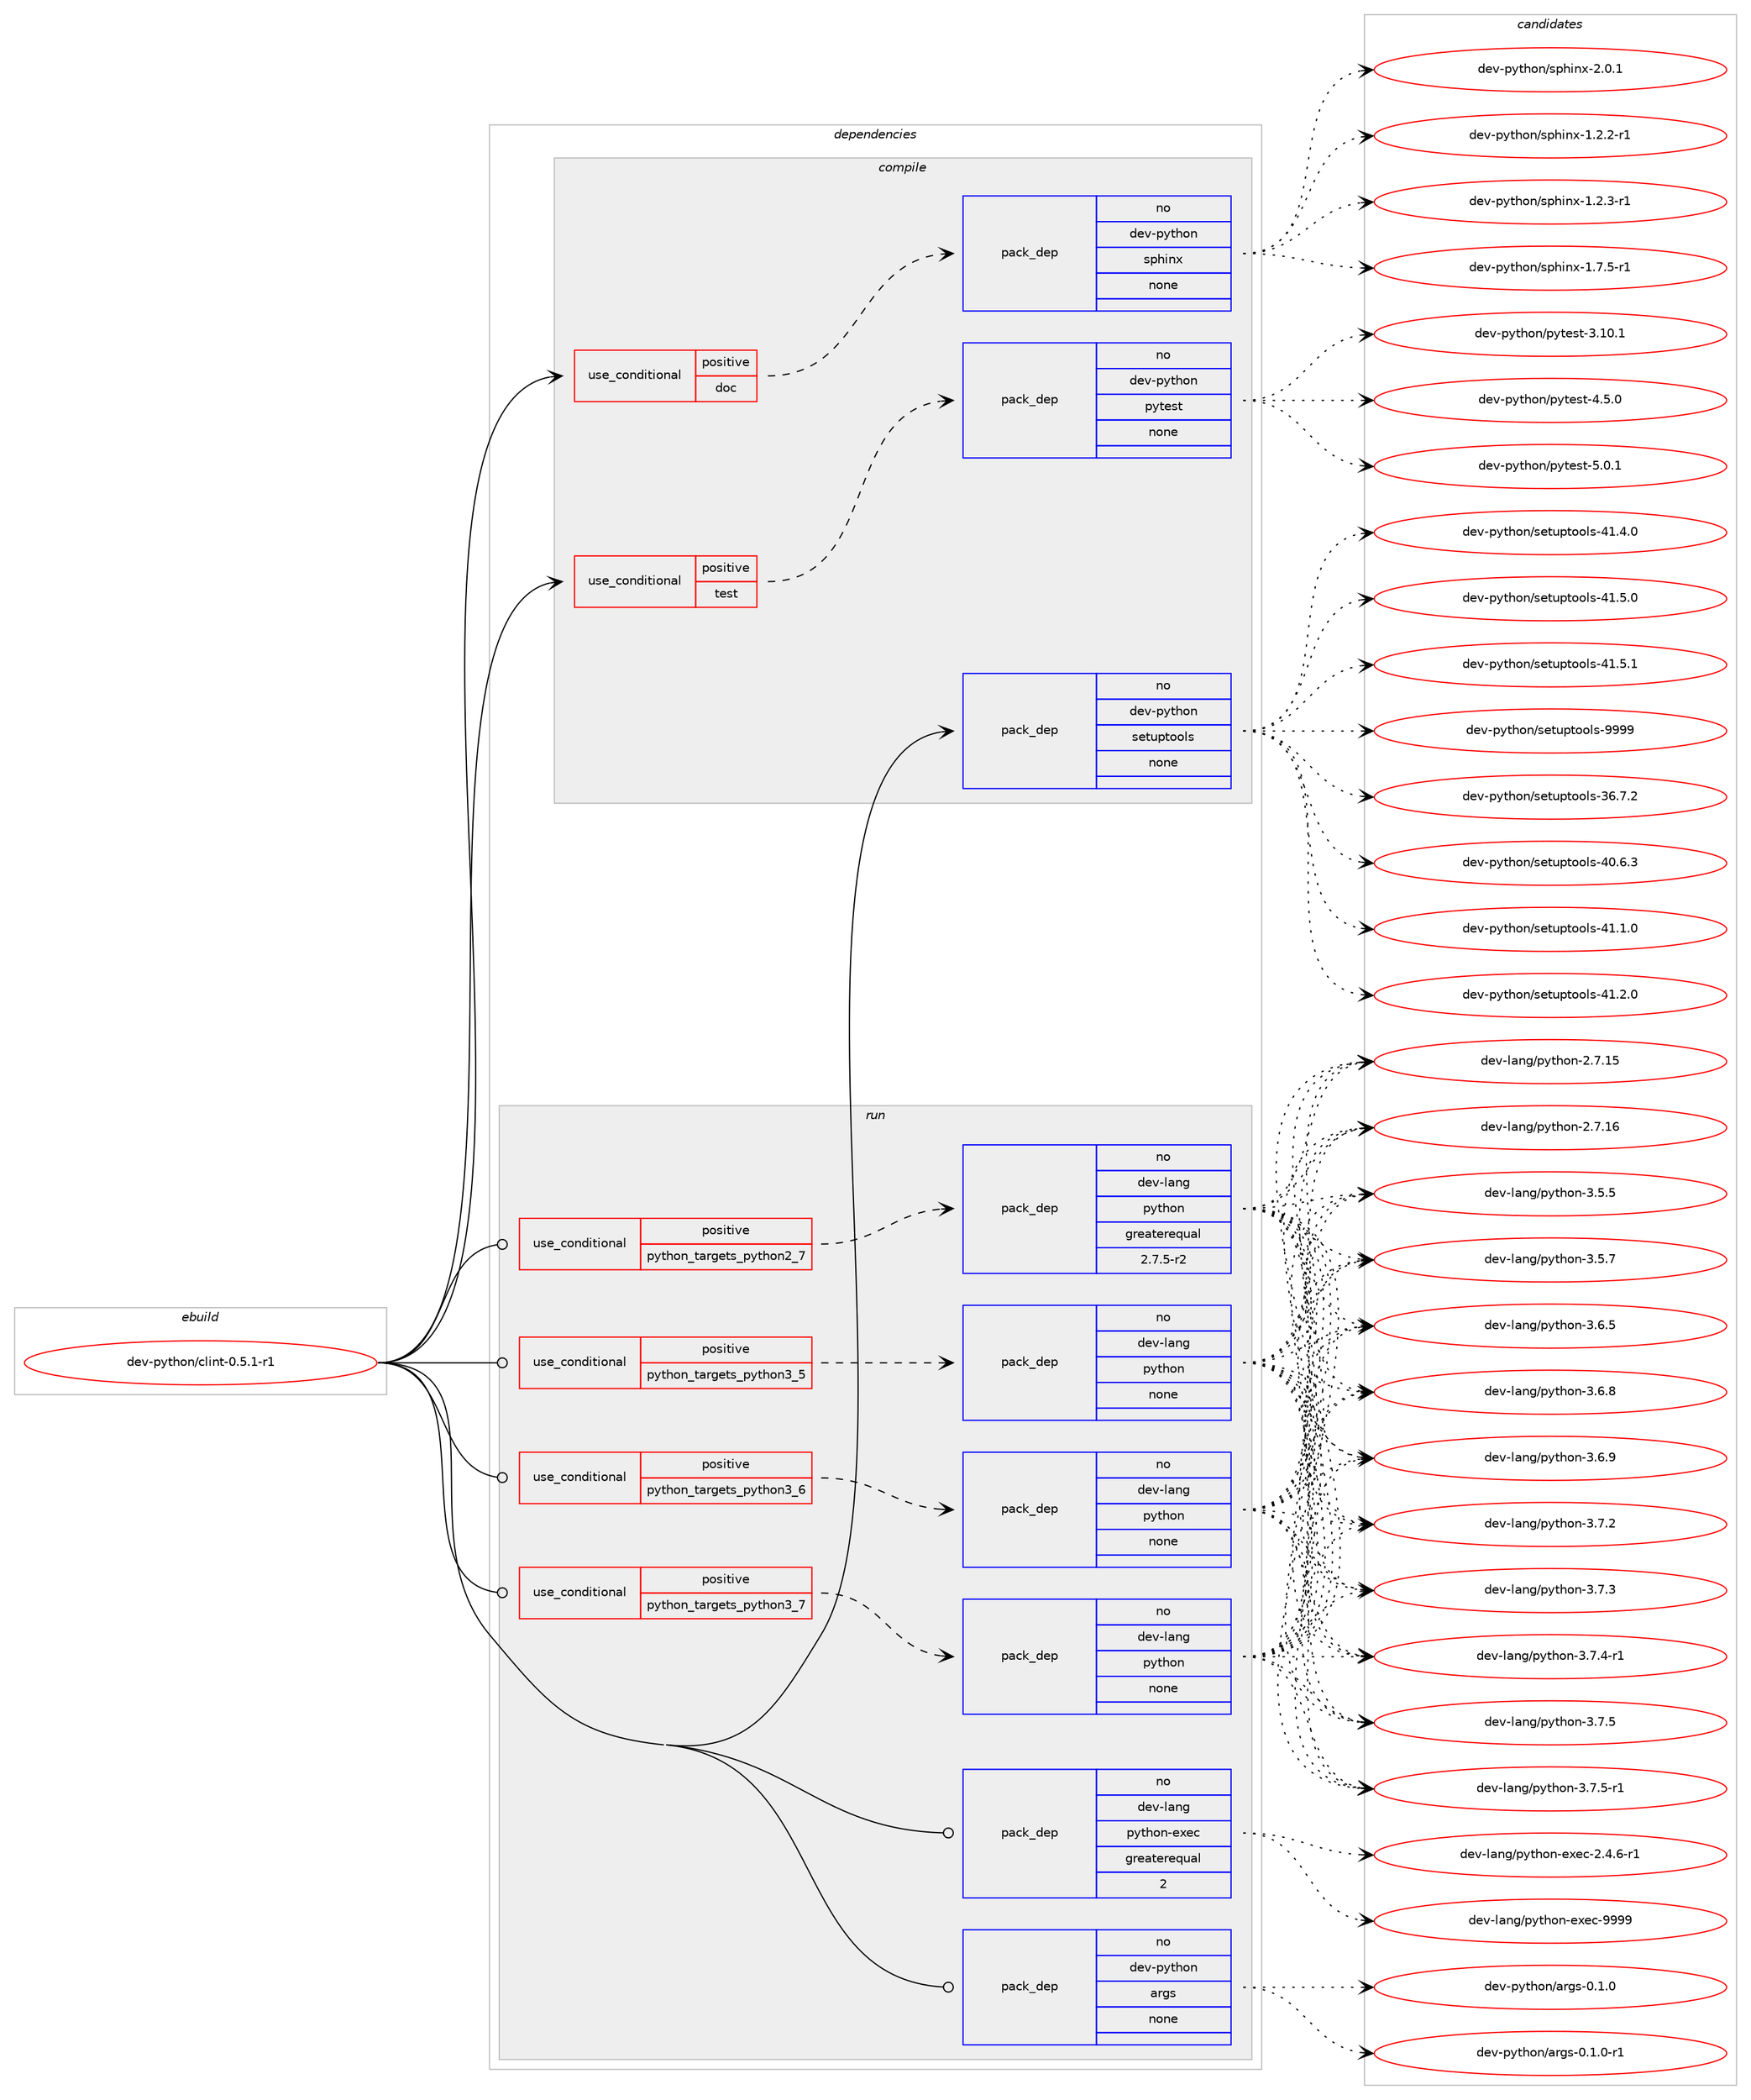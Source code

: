 digraph prolog {

# *************
# Graph options
# *************

newrank=true;
concentrate=true;
compound=true;
graph [rankdir=LR,fontname=Helvetica,fontsize=10,ranksep=1.5];#, ranksep=2.5, nodesep=0.2];
edge  [arrowhead=vee];
node  [fontname=Helvetica,fontsize=10];

# **********
# The ebuild
# **********

subgraph cluster_leftcol {
color=gray;
rank=same;
label=<<i>ebuild</i>>;
id [label="dev-python/clint-0.5.1-r1", color=red, width=4, href="../dev-python/clint-0.5.1-r1.svg"];
}

# ****************
# The dependencies
# ****************

subgraph cluster_midcol {
color=gray;
label=<<i>dependencies</i>>;
subgraph cluster_compile {
fillcolor="#eeeeee";
style=filled;
label=<<i>compile</i>>;
subgraph cond137650 {
dependency599290 [label=<<TABLE BORDER="0" CELLBORDER="1" CELLSPACING="0" CELLPADDING="4"><TR><TD ROWSPAN="3" CELLPADDING="10">use_conditional</TD></TR><TR><TD>positive</TD></TR><TR><TD>doc</TD></TR></TABLE>>, shape=none, color=red];
subgraph pack449861 {
dependency599291 [label=<<TABLE BORDER="0" CELLBORDER="1" CELLSPACING="0" CELLPADDING="4" WIDTH="220"><TR><TD ROWSPAN="6" CELLPADDING="30">pack_dep</TD></TR><TR><TD WIDTH="110">no</TD></TR><TR><TD>dev-python</TD></TR><TR><TD>sphinx</TD></TR><TR><TD>none</TD></TR><TR><TD></TD></TR></TABLE>>, shape=none, color=blue];
}
dependency599290:e -> dependency599291:w [weight=20,style="dashed",arrowhead="vee"];
}
id:e -> dependency599290:w [weight=20,style="solid",arrowhead="vee"];
subgraph cond137651 {
dependency599292 [label=<<TABLE BORDER="0" CELLBORDER="1" CELLSPACING="0" CELLPADDING="4"><TR><TD ROWSPAN="3" CELLPADDING="10">use_conditional</TD></TR><TR><TD>positive</TD></TR><TR><TD>test</TD></TR></TABLE>>, shape=none, color=red];
subgraph pack449862 {
dependency599293 [label=<<TABLE BORDER="0" CELLBORDER="1" CELLSPACING="0" CELLPADDING="4" WIDTH="220"><TR><TD ROWSPAN="6" CELLPADDING="30">pack_dep</TD></TR><TR><TD WIDTH="110">no</TD></TR><TR><TD>dev-python</TD></TR><TR><TD>pytest</TD></TR><TR><TD>none</TD></TR><TR><TD></TD></TR></TABLE>>, shape=none, color=blue];
}
dependency599292:e -> dependency599293:w [weight=20,style="dashed",arrowhead="vee"];
}
id:e -> dependency599292:w [weight=20,style="solid",arrowhead="vee"];
subgraph pack449863 {
dependency599294 [label=<<TABLE BORDER="0" CELLBORDER="1" CELLSPACING="0" CELLPADDING="4" WIDTH="220"><TR><TD ROWSPAN="6" CELLPADDING="30">pack_dep</TD></TR><TR><TD WIDTH="110">no</TD></TR><TR><TD>dev-python</TD></TR><TR><TD>setuptools</TD></TR><TR><TD>none</TD></TR><TR><TD></TD></TR></TABLE>>, shape=none, color=blue];
}
id:e -> dependency599294:w [weight=20,style="solid",arrowhead="vee"];
}
subgraph cluster_compileandrun {
fillcolor="#eeeeee";
style=filled;
label=<<i>compile and run</i>>;
}
subgraph cluster_run {
fillcolor="#eeeeee";
style=filled;
label=<<i>run</i>>;
subgraph cond137652 {
dependency599295 [label=<<TABLE BORDER="0" CELLBORDER="1" CELLSPACING="0" CELLPADDING="4"><TR><TD ROWSPAN="3" CELLPADDING="10">use_conditional</TD></TR><TR><TD>positive</TD></TR><TR><TD>python_targets_python2_7</TD></TR></TABLE>>, shape=none, color=red];
subgraph pack449864 {
dependency599296 [label=<<TABLE BORDER="0" CELLBORDER="1" CELLSPACING="0" CELLPADDING="4" WIDTH="220"><TR><TD ROWSPAN="6" CELLPADDING="30">pack_dep</TD></TR><TR><TD WIDTH="110">no</TD></TR><TR><TD>dev-lang</TD></TR><TR><TD>python</TD></TR><TR><TD>greaterequal</TD></TR><TR><TD>2.7.5-r2</TD></TR></TABLE>>, shape=none, color=blue];
}
dependency599295:e -> dependency599296:w [weight=20,style="dashed",arrowhead="vee"];
}
id:e -> dependency599295:w [weight=20,style="solid",arrowhead="odot"];
subgraph cond137653 {
dependency599297 [label=<<TABLE BORDER="0" CELLBORDER="1" CELLSPACING="0" CELLPADDING="4"><TR><TD ROWSPAN="3" CELLPADDING="10">use_conditional</TD></TR><TR><TD>positive</TD></TR><TR><TD>python_targets_python3_5</TD></TR></TABLE>>, shape=none, color=red];
subgraph pack449865 {
dependency599298 [label=<<TABLE BORDER="0" CELLBORDER="1" CELLSPACING="0" CELLPADDING="4" WIDTH="220"><TR><TD ROWSPAN="6" CELLPADDING="30">pack_dep</TD></TR><TR><TD WIDTH="110">no</TD></TR><TR><TD>dev-lang</TD></TR><TR><TD>python</TD></TR><TR><TD>none</TD></TR><TR><TD></TD></TR></TABLE>>, shape=none, color=blue];
}
dependency599297:e -> dependency599298:w [weight=20,style="dashed",arrowhead="vee"];
}
id:e -> dependency599297:w [weight=20,style="solid",arrowhead="odot"];
subgraph cond137654 {
dependency599299 [label=<<TABLE BORDER="0" CELLBORDER="1" CELLSPACING="0" CELLPADDING="4"><TR><TD ROWSPAN="3" CELLPADDING="10">use_conditional</TD></TR><TR><TD>positive</TD></TR><TR><TD>python_targets_python3_6</TD></TR></TABLE>>, shape=none, color=red];
subgraph pack449866 {
dependency599300 [label=<<TABLE BORDER="0" CELLBORDER="1" CELLSPACING="0" CELLPADDING="4" WIDTH="220"><TR><TD ROWSPAN="6" CELLPADDING="30">pack_dep</TD></TR><TR><TD WIDTH="110">no</TD></TR><TR><TD>dev-lang</TD></TR><TR><TD>python</TD></TR><TR><TD>none</TD></TR><TR><TD></TD></TR></TABLE>>, shape=none, color=blue];
}
dependency599299:e -> dependency599300:w [weight=20,style="dashed",arrowhead="vee"];
}
id:e -> dependency599299:w [weight=20,style="solid",arrowhead="odot"];
subgraph cond137655 {
dependency599301 [label=<<TABLE BORDER="0" CELLBORDER="1" CELLSPACING="0" CELLPADDING="4"><TR><TD ROWSPAN="3" CELLPADDING="10">use_conditional</TD></TR><TR><TD>positive</TD></TR><TR><TD>python_targets_python3_7</TD></TR></TABLE>>, shape=none, color=red];
subgraph pack449867 {
dependency599302 [label=<<TABLE BORDER="0" CELLBORDER="1" CELLSPACING="0" CELLPADDING="4" WIDTH="220"><TR><TD ROWSPAN="6" CELLPADDING="30">pack_dep</TD></TR><TR><TD WIDTH="110">no</TD></TR><TR><TD>dev-lang</TD></TR><TR><TD>python</TD></TR><TR><TD>none</TD></TR><TR><TD></TD></TR></TABLE>>, shape=none, color=blue];
}
dependency599301:e -> dependency599302:w [weight=20,style="dashed",arrowhead="vee"];
}
id:e -> dependency599301:w [weight=20,style="solid",arrowhead="odot"];
subgraph pack449868 {
dependency599303 [label=<<TABLE BORDER="0" CELLBORDER="1" CELLSPACING="0" CELLPADDING="4" WIDTH="220"><TR><TD ROWSPAN="6" CELLPADDING="30">pack_dep</TD></TR><TR><TD WIDTH="110">no</TD></TR><TR><TD>dev-lang</TD></TR><TR><TD>python-exec</TD></TR><TR><TD>greaterequal</TD></TR><TR><TD>2</TD></TR></TABLE>>, shape=none, color=blue];
}
id:e -> dependency599303:w [weight=20,style="solid",arrowhead="odot"];
subgraph pack449869 {
dependency599304 [label=<<TABLE BORDER="0" CELLBORDER="1" CELLSPACING="0" CELLPADDING="4" WIDTH="220"><TR><TD ROWSPAN="6" CELLPADDING="30">pack_dep</TD></TR><TR><TD WIDTH="110">no</TD></TR><TR><TD>dev-python</TD></TR><TR><TD>args</TD></TR><TR><TD>none</TD></TR><TR><TD></TD></TR></TABLE>>, shape=none, color=blue];
}
id:e -> dependency599304:w [weight=20,style="solid",arrowhead="odot"];
}
}

# **************
# The candidates
# **************

subgraph cluster_choices {
rank=same;
color=gray;
label=<<i>candidates</i>>;

subgraph choice449861 {
color=black;
nodesep=1;
choice10010111845112121116104111110471151121041051101204549465046504511449 [label="dev-python/sphinx-1.2.2-r1", color=red, width=4,href="../dev-python/sphinx-1.2.2-r1.svg"];
choice10010111845112121116104111110471151121041051101204549465046514511449 [label="dev-python/sphinx-1.2.3-r1", color=red, width=4,href="../dev-python/sphinx-1.2.3-r1.svg"];
choice10010111845112121116104111110471151121041051101204549465546534511449 [label="dev-python/sphinx-1.7.5-r1", color=red, width=4,href="../dev-python/sphinx-1.7.5-r1.svg"];
choice1001011184511212111610411111047115112104105110120455046484649 [label="dev-python/sphinx-2.0.1", color=red, width=4,href="../dev-python/sphinx-2.0.1.svg"];
dependency599291:e -> choice10010111845112121116104111110471151121041051101204549465046504511449:w [style=dotted,weight="100"];
dependency599291:e -> choice10010111845112121116104111110471151121041051101204549465046514511449:w [style=dotted,weight="100"];
dependency599291:e -> choice10010111845112121116104111110471151121041051101204549465546534511449:w [style=dotted,weight="100"];
dependency599291:e -> choice1001011184511212111610411111047115112104105110120455046484649:w [style=dotted,weight="100"];
}
subgraph choice449862 {
color=black;
nodesep=1;
choice100101118451121211161041111104711212111610111511645514649484649 [label="dev-python/pytest-3.10.1", color=red, width=4,href="../dev-python/pytest-3.10.1.svg"];
choice1001011184511212111610411111047112121116101115116455246534648 [label="dev-python/pytest-4.5.0", color=red, width=4,href="../dev-python/pytest-4.5.0.svg"];
choice1001011184511212111610411111047112121116101115116455346484649 [label="dev-python/pytest-5.0.1", color=red, width=4,href="../dev-python/pytest-5.0.1.svg"];
dependency599293:e -> choice100101118451121211161041111104711212111610111511645514649484649:w [style=dotted,weight="100"];
dependency599293:e -> choice1001011184511212111610411111047112121116101115116455246534648:w [style=dotted,weight="100"];
dependency599293:e -> choice1001011184511212111610411111047112121116101115116455346484649:w [style=dotted,weight="100"];
}
subgraph choice449863 {
color=black;
nodesep=1;
choice100101118451121211161041111104711510111611711211611111110811545515446554650 [label="dev-python/setuptools-36.7.2", color=red, width=4,href="../dev-python/setuptools-36.7.2.svg"];
choice100101118451121211161041111104711510111611711211611111110811545524846544651 [label="dev-python/setuptools-40.6.3", color=red, width=4,href="../dev-python/setuptools-40.6.3.svg"];
choice100101118451121211161041111104711510111611711211611111110811545524946494648 [label="dev-python/setuptools-41.1.0", color=red, width=4,href="../dev-python/setuptools-41.1.0.svg"];
choice100101118451121211161041111104711510111611711211611111110811545524946504648 [label="dev-python/setuptools-41.2.0", color=red, width=4,href="../dev-python/setuptools-41.2.0.svg"];
choice100101118451121211161041111104711510111611711211611111110811545524946524648 [label="dev-python/setuptools-41.4.0", color=red, width=4,href="../dev-python/setuptools-41.4.0.svg"];
choice100101118451121211161041111104711510111611711211611111110811545524946534648 [label="dev-python/setuptools-41.5.0", color=red, width=4,href="../dev-python/setuptools-41.5.0.svg"];
choice100101118451121211161041111104711510111611711211611111110811545524946534649 [label="dev-python/setuptools-41.5.1", color=red, width=4,href="../dev-python/setuptools-41.5.1.svg"];
choice10010111845112121116104111110471151011161171121161111111081154557575757 [label="dev-python/setuptools-9999", color=red, width=4,href="../dev-python/setuptools-9999.svg"];
dependency599294:e -> choice100101118451121211161041111104711510111611711211611111110811545515446554650:w [style=dotted,weight="100"];
dependency599294:e -> choice100101118451121211161041111104711510111611711211611111110811545524846544651:w [style=dotted,weight="100"];
dependency599294:e -> choice100101118451121211161041111104711510111611711211611111110811545524946494648:w [style=dotted,weight="100"];
dependency599294:e -> choice100101118451121211161041111104711510111611711211611111110811545524946504648:w [style=dotted,weight="100"];
dependency599294:e -> choice100101118451121211161041111104711510111611711211611111110811545524946524648:w [style=dotted,weight="100"];
dependency599294:e -> choice100101118451121211161041111104711510111611711211611111110811545524946534648:w [style=dotted,weight="100"];
dependency599294:e -> choice100101118451121211161041111104711510111611711211611111110811545524946534649:w [style=dotted,weight="100"];
dependency599294:e -> choice10010111845112121116104111110471151011161171121161111111081154557575757:w [style=dotted,weight="100"];
}
subgraph choice449864 {
color=black;
nodesep=1;
choice10010111845108971101034711212111610411111045504655464953 [label="dev-lang/python-2.7.15", color=red, width=4,href="../dev-lang/python-2.7.15.svg"];
choice10010111845108971101034711212111610411111045504655464954 [label="dev-lang/python-2.7.16", color=red, width=4,href="../dev-lang/python-2.7.16.svg"];
choice100101118451089711010347112121116104111110455146534653 [label="dev-lang/python-3.5.5", color=red, width=4,href="../dev-lang/python-3.5.5.svg"];
choice100101118451089711010347112121116104111110455146534655 [label="dev-lang/python-3.5.7", color=red, width=4,href="../dev-lang/python-3.5.7.svg"];
choice100101118451089711010347112121116104111110455146544653 [label="dev-lang/python-3.6.5", color=red, width=4,href="../dev-lang/python-3.6.5.svg"];
choice100101118451089711010347112121116104111110455146544656 [label="dev-lang/python-3.6.8", color=red, width=4,href="../dev-lang/python-3.6.8.svg"];
choice100101118451089711010347112121116104111110455146544657 [label="dev-lang/python-3.6.9", color=red, width=4,href="../dev-lang/python-3.6.9.svg"];
choice100101118451089711010347112121116104111110455146554650 [label="dev-lang/python-3.7.2", color=red, width=4,href="../dev-lang/python-3.7.2.svg"];
choice100101118451089711010347112121116104111110455146554651 [label="dev-lang/python-3.7.3", color=red, width=4,href="../dev-lang/python-3.7.3.svg"];
choice1001011184510897110103471121211161041111104551465546524511449 [label="dev-lang/python-3.7.4-r1", color=red, width=4,href="../dev-lang/python-3.7.4-r1.svg"];
choice100101118451089711010347112121116104111110455146554653 [label="dev-lang/python-3.7.5", color=red, width=4,href="../dev-lang/python-3.7.5.svg"];
choice1001011184510897110103471121211161041111104551465546534511449 [label="dev-lang/python-3.7.5-r1", color=red, width=4,href="../dev-lang/python-3.7.5-r1.svg"];
dependency599296:e -> choice10010111845108971101034711212111610411111045504655464953:w [style=dotted,weight="100"];
dependency599296:e -> choice10010111845108971101034711212111610411111045504655464954:w [style=dotted,weight="100"];
dependency599296:e -> choice100101118451089711010347112121116104111110455146534653:w [style=dotted,weight="100"];
dependency599296:e -> choice100101118451089711010347112121116104111110455146534655:w [style=dotted,weight="100"];
dependency599296:e -> choice100101118451089711010347112121116104111110455146544653:w [style=dotted,weight="100"];
dependency599296:e -> choice100101118451089711010347112121116104111110455146544656:w [style=dotted,weight="100"];
dependency599296:e -> choice100101118451089711010347112121116104111110455146544657:w [style=dotted,weight="100"];
dependency599296:e -> choice100101118451089711010347112121116104111110455146554650:w [style=dotted,weight="100"];
dependency599296:e -> choice100101118451089711010347112121116104111110455146554651:w [style=dotted,weight="100"];
dependency599296:e -> choice1001011184510897110103471121211161041111104551465546524511449:w [style=dotted,weight="100"];
dependency599296:e -> choice100101118451089711010347112121116104111110455146554653:w [style=dotted,weight="100"];
dependency599296:e -> choice1001011184510897110103471121211161041111104551465546534511449:w [style=dotted,weight="100"];
}
subgraph choice449865 {
color=black;
nodesep=1;
choice10010111845108971101034711212111610411111045504655464953 [label="dev-lang/python-2.7.15", color=red, width=4,href="../dev-lang/python-2.7.15.svg"];
choice10010111845108971101034711212111610411111045504655464954 [label="dev-lang/python-2.7.16", color=red, width=4,href="../dev-lang/python-2.7.16.svg"];
choice100101118451089711010347112121116104111110455146534653 [label="dev-lang/python-3.5.5", color=red, width=4,href="../dev-lang/python-3.5.5.svg"];
choice100101118451089711010347112121116104111110455146534655 [label="dev-lang/python-3.5.7", color=red, width=4,href="../dev-lang/python-3.5.7.svg"];
choice100101118451089711010347112121116104111110455146544653 [label="dev-lang/python-3.6.5", color=red, width=4,href="../dev-lang/python-3.6.5.svg"];
choice100101118451089711010347112121116104111110455146544656 [label="dev-lang/python-3.6.8", color=red, width=4,href="../dev-lang/python-3.6.8.svg"];
choice100101118451089711010347112121116104111110455146544657 [label="dev-lang/python-3.6.9", color=red, width=4,href="../dev-lang/python-3.6.9.svg"];
choice100101118451089711010347112121116104111110455146554650 [label="dev-lang/python-3.7.2", color=red, width=4,href="../dev-lang/python-3.7.2.svg"];
choice100101118451089711010347112121116104111110455146554651 [label="dev-lang/python-3.7.3", color=red, width=4,href="../dev-lang/python-3.7.3.svg"];
choice1001011184510897110103471121211161041111104551465546524511449 [label="dev-lang/python-3.7.4-r1", color=red, width=4,href="../dev-lang/python-3.7.4-r1.svg"];
choice100101118451089711010347112121116104111110455146554653 [label="dev-lang/python-3.7.5", color=red, width=4,href="../dev-lang/python-3.7.5.svg"];
choice1001011184510897110103471121211161041111104551465546534511449 [label="dev-lang/python-3.7.5-r1", color=red, width=4,href="../dev-lang/python-3.7.5-r1.svg"];
dependency599298:e -> choice10010111845108971101034711212111610411111045504655464953:w [style=dotted,weight="100"];
dependency599298:e -> choice10010111845108971101034711212111610411111045504655464954:w [style=dotted,weight="100"];
dependency599298:e -> choice100101118451089711010347112121116104111110455146534653:w [style=dotted,weight="100"];
dependency599298:e -> choice100101118451089711010347112121116104111110455146534655:w [style=dotted,weight="100"];
dependency599298:e -> choice100101118451089711010347112121116104111110455146544653:w [style=dotted,weight="100"];
dependency599298:e -> choice100101118451089711010347112121116104111110455146544656:w [style=dotted,weight="100"];
dependency599298:e -> choice100101118451089711010347112121116104111110455146544657:w [style=dotted,weight="100"];
dependency599298:e -> choice100101118451089711010347112121116104111110455146554650:w [style=dotted,weight="100"];
dependency599298:e -> choice100101118451089711010347112121116104111110455146554651:w [style=dotted,weight="100"];
dependency599298:e -> choice1001011184510897110103471121211161041111104551465546524511449:w [style=dotted,weight="100"];
dependency599298:e -> choice100101118451089711010347112121116104111110455146554653:w [style=dotted,weight="100"];
dependency599298:e -> choice1001011184510897110103471121211161041111104551465546534511449:w [style=dotted,weight="100"];
}
subgraph choice449866 {
color=black;
nodesep=1;
choice10010111845108971101034711212111610411111045504655464953 [label="dev-lang/python-2.7.15", color=red, width=4,href="../dev-lang/python-2.7.15.svg"];
choice10010111845108971101034711212111610411111045504655464954 [label="dev-lang/python-2.7.16", color=red, width=4,href="../dev-lang/python-2.7.16.svg"];
choice100101118451089711010347112121116104111110455146534653 [label="dev-lang/python-3.5.5", color=red, width=4,href="../dev-lang/python-3.5.5.svg"];
choice100101118451089711010347112121116104111110455146534655 [label="dev-lang/python-3.5.7", color=red, width=4,href="../dev-lang/python-3.5.7.svg"];
choice100101118451089711010347112121116104111110455146544653 [label="dev-lang/python-3.6.5", color=red, width=4,href="../dev-lang/python-3.6.5.svg"];
choice100101118451089711010347112121116104111110455146544656 [label="dev-lang/python-3.6.8", color=red, width=4,href="../dev-lang/python-3.6.8.svg"];
choice100101118451089711010347112121116104111110455146544657 [label="dev-lang/python-3.6.9", color=red, width=4,href="../dev-lang/python-3.6.9.svg"];
choice100101118451089711010347112121116104111110455146554650 [label="dev-lang/python-3.7.2", color=red, width=4,href="../dev-lang/python-3.7.2.svg"];
choice100101118451089711010347112121116104111110455146554651 [label="dev-lang/python-3.7.3", color=red, width=4,href="../dev-lang/python-3.7.3.svg"];
choice1001011184510897110103471121211161041111104551465546524511449 [label="dev-lang/python-3.7.4-r1", color=red, width=4,href="../dev-lang/python-3.7.4-r1.svg"];
choice100101118451089711010347112121116104111110455146554653 [label="dev-lang/python-3.7.5", color=red, width=4,href="../dev-lang/python-3.7.5.svg"];
choice1001011184510897110103471121211161041111104551465546534511449 [label="dev-lang/python-3.7.5-r1", color=red, width=4,href="../dev-lang/python-3.7.5-r1.svg"];
dependency599300:e -> choice10010111845108971101034711212111610411111045504655464953:w [style=dotted,weight="100"];
dependency599300:e -> choice10010111845108971101034711212111610411111045504655464954:w [style=dotted,weight="100"];
dependency599300:e -> choice100101118451089711010347112121116104111110455146534653:w [style=dotted,weight="100"];
dependency599300:e -> choice100101118451089711010347112121116104111110455146534655:w [style=dotted,weight="100"];
dependency599300:e -> choice100101118451089711010347112121116104111110455146544653:w [style=dotted,weight="100"];
dependency599300:e -> choice100101118451089711010347112121116104111110455146544656:w [style=dotted,weight="100"];
dependency599300:e -> choice100101118451089711010347112121116104111110455146544657:w [style=dotted,weight="100"];
dependency599300:e -> choice100101118451089711010347112121116104111110455146554650:w [style=dotted,weight="100"];
dependency599300:e -> choice100101118451089711010347112121116104111110455146554651:w [style=dotted,weight="100"];
dependency599300:e -> choice1001011184510897110103471121211161041111104551465546524511449:w [style=dotted,weight="100"];
dependency599300:e -> choice100101118451089711010347112121116104111110455146554653:w [style=dotted,weight="100"];
dependency599300:e -> choice1001011184510897110103471121211161041111104551465546534511449:w [style=dotted,weight="100"];
}
subgraph choice449867 {
color=black;
nodesep=1;
choice10010111845108971101034711212111610411111045504655464953 [label="dev-lang/python-2.7.15", color=red, width=4,href="../dev-lang/python-2.7.15.svg"];
choice10010111845108971101034711212111610411111045504655464954 [label="dev-lang/python-2.7.16", color=red, width=4,href="../dev-lang/python-2.7.16.svg"];
choice100101118451089711010347112121116104111110455146534653 [label="dev-lang/python-3.5.5", color=red, width=4,href="../dev-lang/python-3.5.5.svg"];
choice100101118451089711010347112121116104111110455146534655 [label="dev-lang/python-3.5.7", color=red, width=4,href="../dev-lang/python-3.5.7.svg"];
choice100101118451089711010347112121116104111110455146544653 [label="dev-lang/python-3.6.5", color=red, width=4,href="../dev-lang/python-3.6.5.svg"];
choice100101118451089711010347112121116104111110455146544656 [label="dev-lang/python-3.6.8", color=red, width=4,href="../dev-lang/python-3.6.8.svg"];
choice100101118451089711010347112121116104111110455146544657 [label="dev-lang/python-3.6.9", color=red, width=4,href="../dev-lang/python-3.6.9.svg"];
choice100101118451089711010347112121116104111110455146554650 [label="dev-lang/python-3.7.2", color=red, width=4,href="../dev-lang/python-3.7.2.svg"];
choice100101118451089711010347112121116104111110455146554651 [label="dev-lang/python-3.7.3", color=red, width=4,href="../dev-lang/python-3.7.3.svg"];
choice1001011184510897110103471121211161041111104551465546524511449 [label="dev-lang/python-3.7.4-r1", color=red, width=4,href="../dev-lang/python-3.7.4-r1.svg"];
choice100101118451089711010347112121116104111110455146554653 [label="dev-lang/python-3.7.5", color=red, width=4,href="../dev-lang/python-3.7.5.svg"];
choice1001011184510897110103471121211161041111104551465546534511449 [label="dev-lang/python-3.7.5-r1", color=red, width=4,href="../dev-lang/python-3.7.5-r1.svg"];
dependency599302:e -> choice10010111845108971101034711212111610411111045504655464953:w [style=dotted,weight="100"];
dependency599302:e -> choice10010111845108971101034711212111610411111045504655464954:w [style=dotted,weight="100"];
dependency599302:e -> choice100101118451089711010347112121116104111110455146534653:w [style=dotted,weight="100"];
dependency599302:e -> choice100101118451089711010347112121116104111110455146534655:w [style=dotted,weight="100"];
dependency599302:e -> choice100101118451089711010347112121116104111110455146544653:w [style=dotted,weight="100"];
dependency599302:e -> choice100101118451089711010347112121116104111110455146544656:w [style=dotted,weight="100"];
dependency599302:e -> choice100101118451089711010347112121116104111110455146544657:w [style=dotted,weight="100"];
dependency599302:e -> choice100101118451089711010347112121116104111110455146554650:w [style=dotted,weight="100"];
dependency599302:e -> choice100101118451089711010347112121116104111110455146554651:w [style=dotted,weight="100"];
dependency599302:e -> choice1001011184510897110103471121211161041111104551465546524511449:w [style=dotted,weight="100"];
dependency599302:e -> choice100101118451089711010347112121116104111110455146554653:w [style=dotted,weight="100"];
dependency599302:e -> choice1001011184510897110103471121211161041111104551465546534511449:w [style=dotted,weight="100"];
}
subgraph choice449868 {
color=black;
nodesep=1;
choice10010111845108971101034711212111610411111045101120101994550465246544511449 [label="dev-lang/python-exec-2.4.6-r1", color=red, width=4,href="../dev-lang/python-exec-2.4.6-r1.svg"];
choice10010111845108971101034711212111610411111045101120101994557575757 [label="dev-lang/python-exec-9999", color=red, width=4,href="../dev-lang/python-exec-9999.svg"];
dependency599303:e -> choice10010111845108971101034711212111610411111045101120101994550465246544511449:w [style=dotted,weight="100"];
dependency599303:e -> choice10010111845108971101034711212111610411111045101120101994557575757:w [style=dotted,weight="100"];
}
subgraph choice449869 {
color=black;
nodesep=1;
choice100101118451121211161041111104797114103115454846494648 [label="dev-python/args-0.1.0", color=red, width=4,href="../dev-python/args-0.1.0.svg"];
choice1001011184511212111610411111047971141031154548464946484511449 [label="dev-python/args-0.1.0-r1", color=red, width=4,href="../dev-python/args-0.1.0-r1.svg"];
dependency599304:e -> choice100101118451121211161041111104797114103115454846494648:w [style=dotted,weight="100"];
dependency599304:e -> choice1001011184511212111610411111047971141031154548464946484511449:w [style=dotted,weight="100"];
}
}

}
